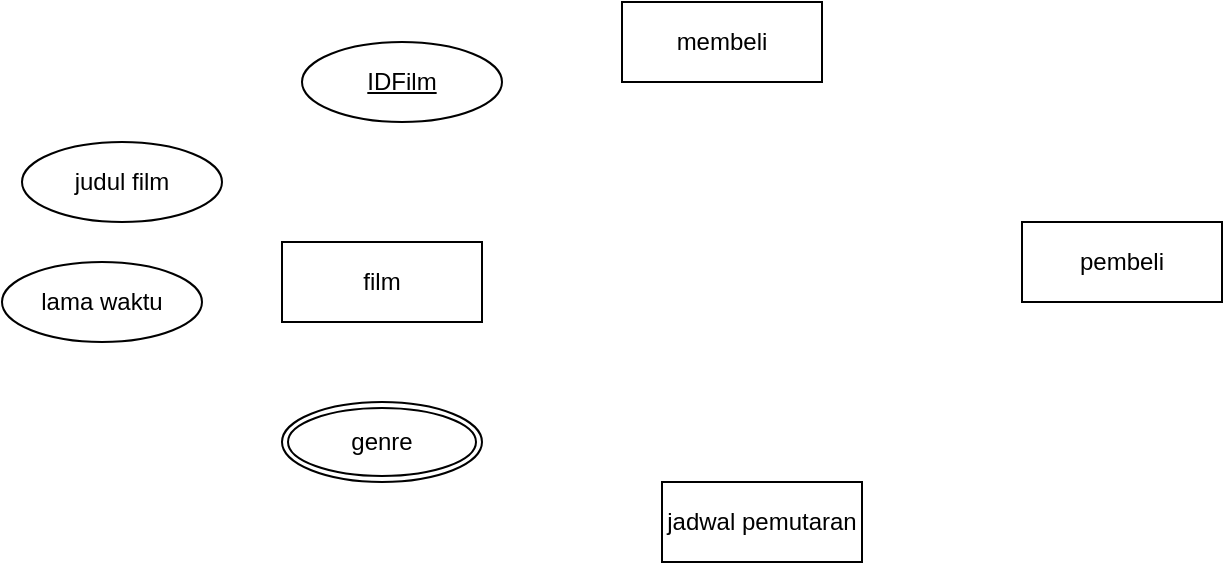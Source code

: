 <mxfile version="21.8.2" type="github">
  <diagram name="Page-1" id="gynL85UZtJiipX6cIJ4Q">
    <mxGraphModel dx="954" dy="648" grid="1" gridSize="10" guides="1" tooltips="1" connect="1" arrows="1" fold="1" page="1" pageScale="1" pageWidth="850" pageHeight="1100" math="0" shadow="0">
      <root>
        <mxCell id="0" />
        <mxCell id="1" parent="0" />
        <mxCell id="kc0TzE_1z1zzvMxZ2xGM-2" value="film" style="whiteSpace=wrap;html=1;align=center;" vertex="1" parent="1">
          <mxGeometry x="220" y="430" width="100" height="40" as="geometry" />
        </mxCell>
        <mxCell id="kc0TzE_1z1zzvMxZ2xGM-3" value="jadwal pemutaran" style="whiteSpace=wrap;html=1;align=center;" vertex="1" parent="1">
          <mxGeometry x="410" y="550" width="100" height="40" as="geometry" />
        </mxCell>
        <mxCell id="kc0TzE_1z1zzvMxZ2xGM-4" value="pembeli" style="whiteSpace=wrap;html=1;align=center;" vertex="1" parent="1">
          <mxGeometry x="590" y="420" width="100" height="40" as="geometry" />
        </mxCell>
        <mxCell id="kc0TzE_1z1zzvMxZ2xGM-5" value="membeli" style="whiteSpace=wrap;html=1;align=center;" vertex="1" parent="1">
          <mxGeometry x="390" y="310" width="100" height="40" as="geometry" />
        </mxCell>
        <mxCell id="kc0TzE_1z1zzvMxZ2xGM-6" value="genre" style="ellipse;shape=doubleEllipse;margin=3;whiteSpace=wrap;html=1;align=center;" vertex="1" parent="1">
          <mxGeometry x="220" y="510" width="100" height="40" as="geometry" />
        </mxCell>
        <mxCell id="kc0TzE_1z1zzvMxZ2xGM-7" value="IDFilm" style="ellipse;whiteSpace=wrap;html=1;align=center;fontStyle=4;" vertex="1" parent="1">
          <mxGeometry x="230" y="330" width="100" height="40" as="geometry" />
        </mxCell>
        <mxCell id="kc0TzE_1z1zzvMxZ2xGM-8" value="judul film" style="ellipse;whiteSpace=wrap;html=1;align=center;" vertex="1" parent="1">
          <mxGeometry x="90" y="380" width="100" height="40" as="geometry" />
        </mxCell>
        <mxCell id="kc0TzE_1z1zzvMxZ2xGM-9" value="lama waktu" style="ellipse;whiteSpace=wrap;html=1;align=center;" vertex="1" parent="1">
          <mxGeometry x="80" y="440" width="100" height="40" as="geometry" />
        </mxCell>
      </root>
    </mxGraphModel>
  </diagram>
</mxfile>

